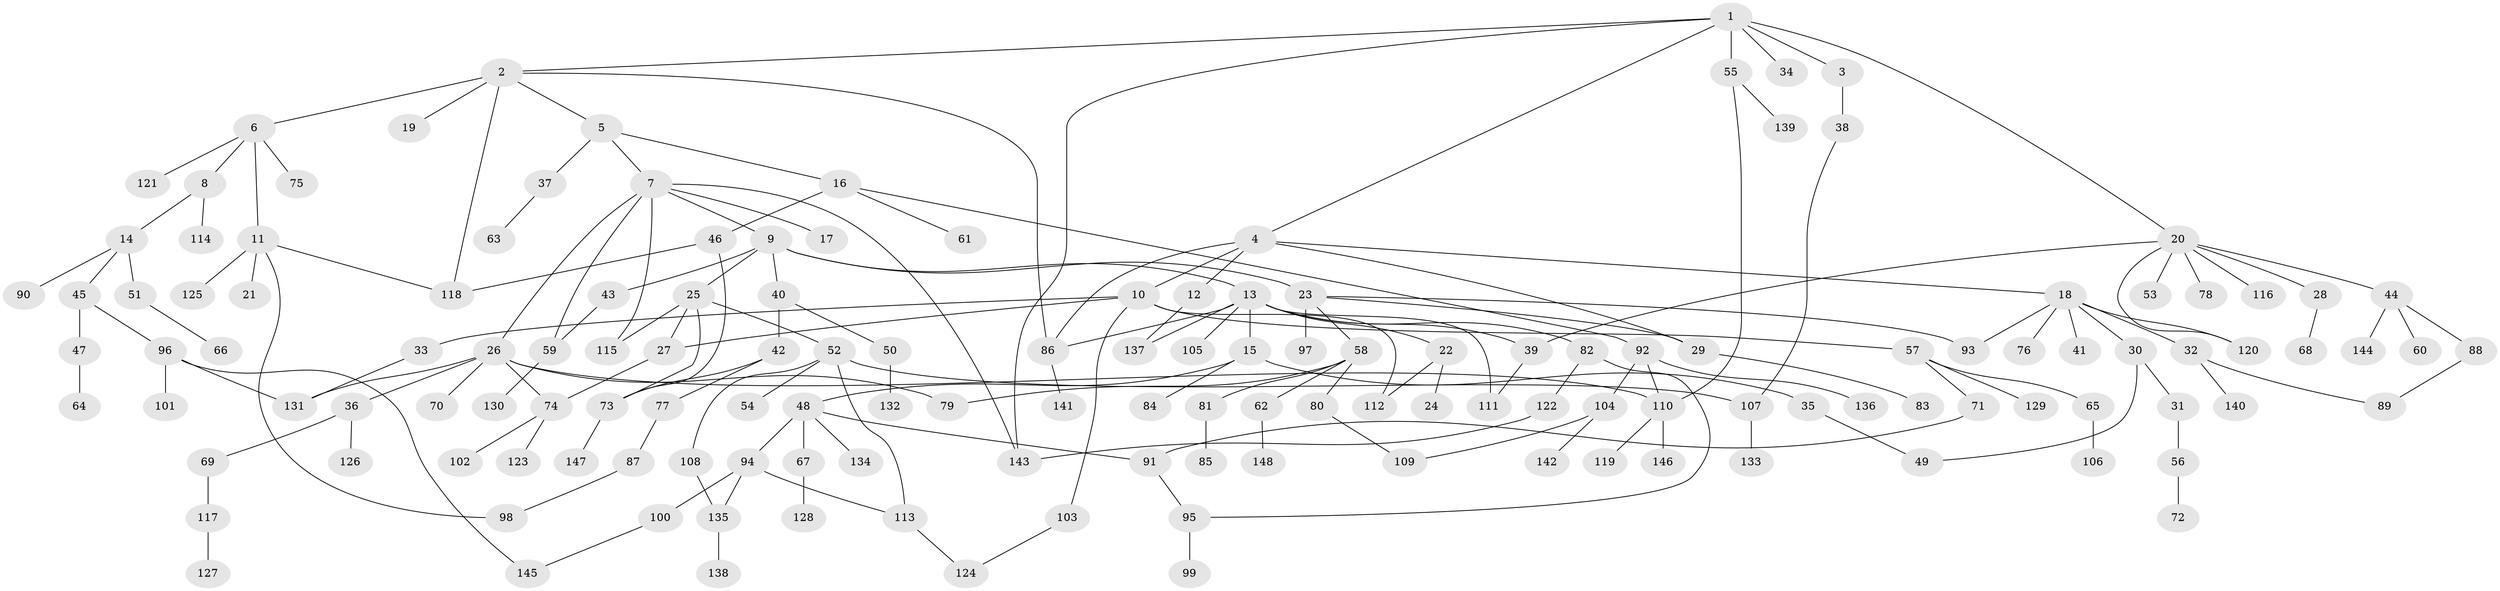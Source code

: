 // coarse degree distribution, {4: 0.0945945945945946, 5: 0.0945945945945946, 6: 0.05405405405405406, 2: 0.25675675675675674, 3: 0.25675675675675674, 1: 0.21621621621621623, 7: 0.02702702702702703}
// Generated by graph-tools (version 1.1) at 2025/36/03/04/25 23:36:00]
// undirected, 148 vertices, 182 edges
graph export_dot {
  node [color=gray90,style=filled];
  1;
  2;
  3;
  4;
  5;
  6;
  7;
  8;
  9;
  10;
  11;
  12;
  13;
  14;
  15;
  16;
  17;
  18;
  19;
  20;
  21;
  22;
  23;
  24;
  25;
  26;
  27;
  28;
  29;
  30;
  31;
  32;
  33;
  34;
  35;
  36;
  37;
  38;
  39;
  40;
  41;
  42;
  43;
  44;
  45;
  46;
  47;
  48;
  49;
  50;
  51;
  52;
  53;
  54;
  55;
  56;
  57;
  58;
  59;
  60;
  61;
  62;
  63;
  64;
  65;
  66;
  67;
  68;
  69;
  70;
  71;
  72;
  73;
  74;
  75;
  76;
  77;
  78;
  79;
  80;
  81;
  82;
  83;
  84;
  85;
  86;
  87;
  88;
  89;
  90;
  91;
  92;
  93;
  94;
  95;
  96;
  97;
  98;
  99;
  100;
  101;
  102;
  103;
  104;
  105;
  106;
  107;
  108;
  109;
  110;
  111;
  112;
  113;
  114;
  115;
  116;
  117;
  118;
  119;
  120;
  121;
  122;
  123;
  124;
  125;
  126;
  127;
  128;
  129;
  130;
  131;
  132;
  133;
  134;
  135;
  136;
  137;
  138;
  139;
  140;
  141;
  142;
  143;
  144;
  145;
  146;
  147;
  148;
  1 -- 2;
  1 -- 3;
  1 -- 4;
  1 -- 20;
  1 -- 34;
  1 -- 55;
  1 -- 143;
  2 -- 5;
  2 -- 6;
  2 -- 19;
  2 -- 86;
  2 -- 118;
  3 -- 38;
  4 -- 10;
  4 -- 12;
  4 -- 18;
  4 -- 29;
  4 -- 86;
  5 -- 7;
  5 -- 16;
  5 -- 37;
  6 -- 8;
  6 -- 11;
  6 -- 75;
  6 -- 121;
  7 -- 9;
  7 -- 17;
  7 -- 26;
  7 -- 59;
  7 -- 115;
  7 -- 143;
  8 -- 14;
  8 -- 114;
  9 -- 13;
  9 -- 23;
  9 -- 25;
  9 -- 40;
  9 -- 43;
  10 -- 27;
  10 -- 33;
  10 -- 57;
  10 -- 103;
  10 -- 112;
  11 -- 21;
  11 -- 125;
  11 -- 98;
  11 -- 118;
  12 -- 137;
  13 -- 15;
  13 -- 22;
  13 -- 82;
  13 -- 86;
  13 -- 105;
  13 -- 111;
  13 -- 137;
  13 -- 39;
  14 -- 45;
  14 -- 51;
  14 -- 90;
  15 -- 35;
  15 -- 48;
  15 -- 84;
  16 -- 46;
  16 -- 61;
  16 -- 92;
  18 -- 30;
  18 -- 32;
  18 -- 41;
  18 -- 76;
  18 -- 93;
  18 -- 120;
  20 -- 28;
  20 -- 39;
  20 -- 44;
  20 -- 53;
  20 -- 78;
  20 -- 116;
  20 -- 120;
  22 -- 24;
  22 -- 112;
  23 -- 29;
  23 -- 58;
  23 -- 97;
  23 -- 93;
  25 -- 52;
  25 -- 73;
  25 -- 115;
  25 -- 27;
  26 -- 36;
  26 -- 70;
  26 -- 110;
  26 -- 131;
  26 -- 79;
  26 -- 74;
  27 -- 74;
  28 -- 68;
  29 -- 83;
  30 -- 31;
  30 -- 49;
  31 -- 56;
  32 -- 89;
  32 -- 140;
  33 -- 131;
  35 -- 49;
  36 -- 69;
  36 -- 126;
  37 -- 63;
  38 -- 107;
  39 -- 111;
  40 -- 42;
  40 -- 50;
  42 -- 77;
  42 -- 73;
  43 -- 59;
  44 -- 60;
  44 -- 88;
  44 -- 144;
  45 -- 47;
  45 -- 96;
  46 -- 118;
  46 -- 73;
  47 -- 64;
  48 -- 67;
  48 -- 91;
  48 -- 94;
  48 -- 134;
  50 -- 132;
  51 -- 66;
  52 -- 54;
  52 -- 108;
  52 -- 113;
  52 -- 107;
  55 -- 110;
  55 -- 139;
  56 -- 72;
  57 -- 65;
  57 -- 71;
  57 -- 129;
  58 -- 62;
  58 -- 79;
  58 -- 80;
  58 -- 81;
  59 -- 130;
  62 -- 148;
  65 -- 106;
  67 -- 128;
  69 -- 117;
  71 -- 91;
  73 -- 147;
  74 -- 102;
  74 -- 123;
  77 -- 87;
  80 -- 109;
  81 -- 85;
  82 -- 95;
  82 -- 122;
  86 -- 141;
  87 -- 98;
  88 -- 89;
  91 -- 95;
  92 -- 104;
  92 -- 136;
  92 -- 110;
  94 -- 100;
  94 -- 135;
  94 -- 113;
  95 -- 99;
  96 -- 101;
  96 -- 131;
  96 -- 145;
  100 -- 145;
  103 -- 124;
  104 -- 109;
  104 -- 142;
  107 -- 133;
  108 -- 135;
  110 -- 119;
  110 -- 146;
  113 -- 124;
  117 -- 127;
  122 -- 143;
  135 -- 138;
}
